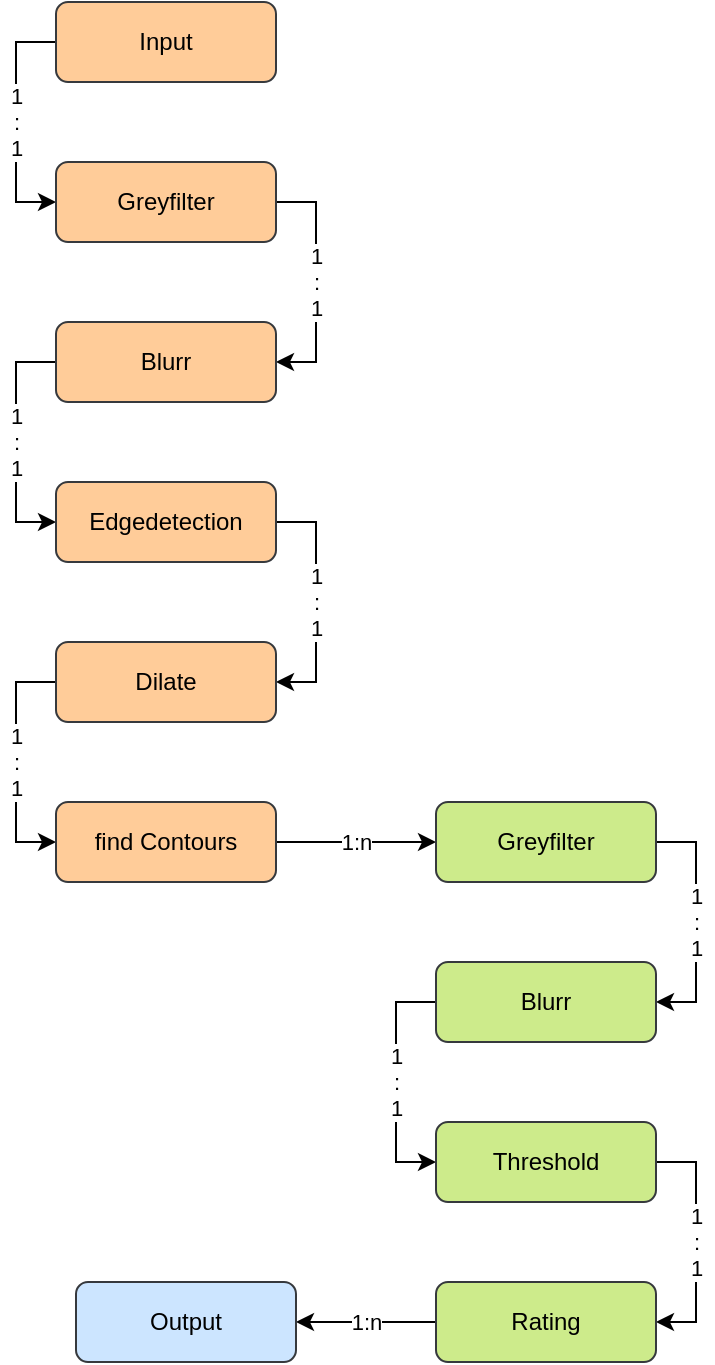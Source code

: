 <mxfile version="13.2.4" type="device"><diagram id="_NWqE2GOJJ7p8-jNJxoN" name="Page-1"><mxGraphModel dx="706" dy="860" grid="1" gridSize="10" guides="1" tooltips="1" connect="1" arrows="1" fold="1" page="1" pageScale="1" pageWidth="1169" pageHeight="1654" math="0" shadow="0"><root><mxCell id="0"/><mxCell id="1" parent="0"/><mxCell id="5dZV61y0pZcN74AuZekM-12" value="1&lt;br&gt;:&lt;br&gt;1" style="edgeStyle=orthogonalEdgeStyle;rounded=0;orthogonalLoop=1;jettySize=auto;html=1;exitX=0;exitY=0.5;exitDx=0;exitDy=0;entryX=0;entryY=0.5;entryDx=0;entryDy=0;" edge="1" parent="1" source="5dZV61y0pZcN74AuZekM-1" target="5dZV61y0pZcN74AuZekM-2"><mxGeometry relative="1" as="geometry"/></mxCell><mxCell id="5dZV61y0pZcN74AuZekM-1" value="Input" style="rounded=1;whiteSpace=wrap;html=1;fillColor=#ffcc99;strokeColor=#36393d;gradientColor=none;shadow=0;comic=0;glass=0;" vertex="1" parent="1"><mxGeometry x="40" y="40" width="110" height="40" as="geometry"/></mxCell><mxCell id="5dZV61y0pZcN74AuZekM-13" value="1&lt;br&gt;:&lt;br&gt;1" style="edgeStyle=orthogonalEdgeStyle;rounded=0;orthogonalLoop=1;jettySize=auto;html=1;exitX=1;exitY=0.5;exitDx=0;exitDy=0;entryX=1;entryY=0.5;entryDx=0;entryDy=0;" edge="1" parent="1" source="5dZV61y0pZcN74AuZekM-2" target="5dZV61y0pZcN74AuZekM-3"><mxGeometry relative="1" as="geometry"/></mxCell><mxCell id="5dZV61y0pZcN74AuZekM-2" value="Greyfilter" style="rounded=1;whiteSpace=wrap;html=1;fillColor=#ffcc99;strokeColor=#36393d;gradientColor=none;shadow=0;comic=0;glass=0;" vertex="1" parent="1"><mxGeometry x="40" y="120" width="110" height="40" as="geometry"/></mxCell><mxCell id="5dZV61y0pZcN74AuZekM-14" value="1&lt;br&gt;:&lt;br&gt;1" style="edgeStyle=orthogonalEdgeStyle;rounded=0;orthogonalLoop=1;jettySize=auto;html=1;exitX=0;exitY=0.5;exitDx=0;exitDy=0;entryX=0;entryY=0.5;entryDx=0;entryDy=0;" edge="1" parent="1" source="5dZV61y0pZcN74AuZekM-3" target="5dZV61y0pZcN74AuZekM-4"><mxGeometry relative="1" as="geometry"/></mxCell><mxCell id="5dZV61y0pZcN74AuZekM-3" value="Blurr&lt;span style=&quot;color: rgba(0 , 0 , 0 , 0) ; font-family: monospace ; font-size: 0px&quot;&gt;%3CmxGraphModel%3E%3Croot%3E%3CmxCell%20id%3D%220%22%2F%3E%3CmxCell%20id%3D%221%22%20parent%3D%220%22%2F%3E%3CmxCell%20id%3D%222%22%20value%3D%22Greyfilter%22%20style%3D%22rounded%3D1%3BwhiteSpace%3Dwrap%3Bhtml%3D1%3BfillColor%3D%23ffcc99%3BstrokeColor%3D%2336393d%3BgradientColor%3Dnone%3Bshadow%3D0%3Bcomic%3D0%3Bglass%3D0%3B%22%20vertex%3D%221%22%20parent%3D%221%22%3E%3CmxGeometry%20x%3D%2240%22%20y%3D%22120%22%20width%3D%22110%22%20height%3D%2240%22%20as%3D%22geometry%22%2F%3E%3C%2FmxCell%3E%3C%2Froot%3E%3C%2FmxGraphModel%3E&lt;/span&gt;&lt;span style=&quot;color: rgba(0 , 0 , 0 , 0) ; font-family: monospace ; font-size: 0px&quot;&gt;%3CmxGraphModel%3E%3Croot%3E%3CmxCell%20id%3D%220%22%2F%3E%3CmxCell%20id%3D%221%22%20parent%3D%220%22%2F%3E%3CmxCell%20id%3D%222%22%20value%3D%22Greyfilter%22%20style%3D%22rounded%3D1%3BwhiteSpace%3Dwrap%3Bhtml%3D1%3BfillColor%3D%23ffcc99%3BstrokeColor%3D%2336393d%3BgradientColor%3Dnone%3Bshadow%3D0%3Bcomic%3D0%3Bglass%3D0%3B%22%20vertex%3D%221%22%20parent%3D%221%22%3E%3CmxGeometry%20x%3D%2240%22%20y%3D%22120%22%20width%3D%22110%22%20height%3D%2240%22%20as%3D%22geometry%22%2F%3E%3C%2FmxCell%3E%3C%2Froot%3E%3C%2FmxGraphModel%3E&lt;/span&gt;&lt;span style=&quot;color: rgba(0 , 0 , 0 , 0) ; font-family: monospace ; font-size: 0px&quot;&gt;%3CmxGraphModel%3E%3Croot%3E%3CmxCell%20id%3D%220%22%2F%3E%3CmxCell%20id%3D%221%22%20parent%3D%220%22%2F%3E%3CmxCell%20id%3D%222%22%20value%3D%22Greyfilter%22%20style%3D%22rounded%3D1%3BwhiteSpace%3Dwrap%3Bhtml%3D1%3BfillColor%3D%23ffcc99%3BstrokeColor%3D%2336393d%3BgradientColor%3Dnone%3Bshadow%3D0%3Bcomic%3D0%3Bglass%3D0%3B%22%20vertex%3D%221%22%20parent%3D%221%22%3E%3CmxGeometry%20x%3D%2240%22%20y%3D%22120%22%20width%3D%22110%22%20height%3D%2240%22%20as%3D%22geometry%22%2F%3E%3C%2FmxCell%3E%3C%2Froot%3E%3C%2FmxGraphModel%3E&lt;/span&gt;" style="rounded=1;whiteSpace=wrap;html=1;fillColor=#ffcc99;strokeColor=#36393d;gradientColor=none;shadow=0;comic=0;glass=0;" vertex="1" parent="1"><mxGeometry x="40" y="200" width="110" height="40" as="geometry"/></mxCell><mxCell id="5dZV61y0pZcN74AuZekM-15" value="1&lt;br&gt;:&lt;br&gt;1" style="edgeStyle=orthogonalEdgeStyle;rounded=0;orthogonalLoop=1;jettySize=auto;html=1;exitX=1;exitY=0.5;exitDx=0;exitDy=0;entryX=1;entryY=0.5;entryDx=0;entryDy=0;" edge="1" parent="1" source="5dZV61y0pZcN74AuZekM-4" target="5dZV61y0pZcN74AuZekM-5"><mxGeometry relative="1" as="geometry"/></mxCell><mxCell id="5dZV61y0pZcN74AuZekM-4" value="Edgedetection" style="rounded=1;whiteSpace=wrap;html=1;fillColor=#ffcc99;strokeColor=#36393d;gradientColor=none;shadow=0;comic=0;glass=0;" vertex="1" parent="1"><mxGeometry x="40" y="280" width="110" height="40" as="geometry"/></mxCell><mxCell id="5dZV61y0pZcN74AuZekM-16" value="1&lt;br&gt;:&lt;br&gt;1" style="edgeStyle=orthogonalEdgeStyle;rounded=0;orthogonalLoop=1;jettySize=auto;html=1;exitX=0;exitY=0.5;exitDx=0;exitDy=0;entryX=0;entryY=0.5;entryDx=0;entryDy=0;" edge="1" parent="1" source="5dZV61y0pZcN74AuZekM-5" target="5dZV61y0pZcN74AuZekM-6"><mxGeometry relative="1" as="geometry"/></mxCell><mxCell id="5dZV61y0pZcN74AuZekM-5" value="Dilate" style="rounded=1;whiteSpace=wrap;html=1;fillColor=#ffcc99;strokeColor=#36393d;gradientColor=none;shadow=0;comic=0;glass=0;" vertex="1" parent="1"><mxGeometry x="40" y="360" width="110" height="40" as="geometry"/></mxCell><mxCell id="5dZV61y0pZcN74AuZekM-17" value="1:n" style="edgeStyle=orthogonalEdgeStyle;rounded=0;orthogonalLoop=1;jettySize=auto;html=1;exitX=1;exitY=0.5;exitDx=0;exitDy=0;entryX=0;entryY=0.5;entryDx=0;entryDy=0;" edge="1" parent="1" source="5dZV61y0pZcN74AuZekM-6" target="5dZV61y0pZcN74AuZekM-7"><mxGeometry relative="1" as="geometry"/></mxCell><mxCell id="5dZV61y0pZcN74AuZekM-6" value="find Contours" style="rounded=1;whiteSpace=wrap;html=1;fillColor=#ffcc99;strokeColor=#36393d;gradientColor=none;shadow=0;comic=0;glass=0;" vertex="1" parent="1"><mxGeometry x="40" y="440" width="110" height="40" as="geometry"/></mxCell><mxCell id="5dZV61y0pZcN74AuZekM-18" value="1&lt;br&gt;:&lt;br&gt;1" style="edgeStyle=orthogonalEdgeStyle;rounded=0;orthogonalLoop=1;jettySize=auto;html=1;exitX=1;exitY=0.5;exitDx=0;exitDy=0;entryX=1;entryY=0.5;entryDx=0;entryDy=0;" edge="1" parent="1" source="5dZV61y0pZcN74AuZekM-7" target="5dZV61y0pZcN74AuZekM-8"><mxGeometry relative="1" as="geometry"/></mxCell><mxCell id="5dZV61y0pZcN74AuZekM-7" value="Greyfilter" style="rounded=1;whiteSpace=wrap;html=1;fillColor=#cdeb8b;strokeColor=#36393d;shadow=0;comic=0;glass=0;" vertex="1" parent="1"><mxGeometry x="230" y="440" width="110" height="40" as="geometry"/></mxCell><mxCell id="5dZV61y0pZcN74AuZekM-19" value="1&lt;br&gt;:&lt;br&gt;1" style="edgeStyle=orthogonalEdgeStyle;rounded=0;orthogonalLoop=1;jettySize=auto;html=1;exitX=0;exitY=0.5;exitDx=0;exitDy=0;entryX=0;entryY=0.5;entryDx=0;entryDy=0;" edge="1" parent="1" source="5dZV61y0pZcN74AuZekM-8" target="5dZV61y0pZcN74AuZekM-9"><mxGeometry relative="1" as="geometry"/></mxCell><mxCell id="5dZV61y0pZcN74AuZekM-8" value="Blurr" style="rounded=1;whiteSpace=wrap;html=1;fillColor=#cdeb8b;strokeColor=#36393d;shadow=0;comic=0;glass=0;" vertex="1" parent="1"><mxGeometry x="230" y="520" width="110" height="40" as="geometry"/></mxCell><mxCell id="5dZV61y0pZcN74AuZekM-20" value="1&lt;br&gt;:&lt;br&gt;1" style="edgeStyle=orthogonalEdgeStyle;rounded=0;orthogonalLoop=1;jettySize=auto;html=1;exitX=1;exitY=0.5;exitDx=0;exitDy=0;entryX=1;entryY=0.5;entryDx=0;entryDy=0;" edge="1" parent="1" source="5dZV61y0pZcN74AuZekM-9" target="5dZV61y0pZcN74AuZekM-10"><mxGeometry relative="1" as="geometry"/></mxCell><mxCell id="5dZV61y0pZcN74AuZekM-9" value="Threshold" style="rounded=1;whiteSpace=wrap;html=1;fillColor=#cdeb8b;strokeColor=#36393d;shadow=0;comic=0;glass=0;" vertex="1" parent="1"><mxGeometry x="230" y="600" width="110" height="40" as="geometry"/></mxCell><mxCell id="5dZV61y0pZcN74AuZekM-21" value="1:n" style="edgeStyle=orthogonalEdgeStyle;rounded=0;orthogonalLoop=1;jettySize=auto;html=1;exitX=0;exitY=0.5;exitDx=0;exitDy=0;entryX=1;entryY=0.5;entryDx=0;entryDy=0;" edge="1" parent="1" source="5dZV61y0pZcN74AuZekM-10" target="5dZV61y0pZcN74AuZekM-11"><mxGeometry relative="1" as="geometry"/></mxCell><mxCell id="5dZV61y0pZcN74AuZekM-10" value="Rating" style="rounded=1;whiteSpace=wrap;html=1;fillColor=#cdeb8b;strokeColor=#36393d;shadow=0;comic=0;glass=0;" vertex="1" parent="1"><mxGeometry x="230" y="680" width="110" height="40" as="geometry"/></mxCell><mxCell id="5dZV61y0pZcN74AuZekM-11" value="Output" style="rounded=1;whiteSpace=wrap;html=1;fillColor=#cce5ff;strokeColor=#36393d;shadow=0;comic=0;glass=0;" vertex="1" parent="1"><mxGeometry x="50" y="680" width="110" height="40" as="geometry"/></mxCell></root></mxGraphModel></diagram></mxfile>